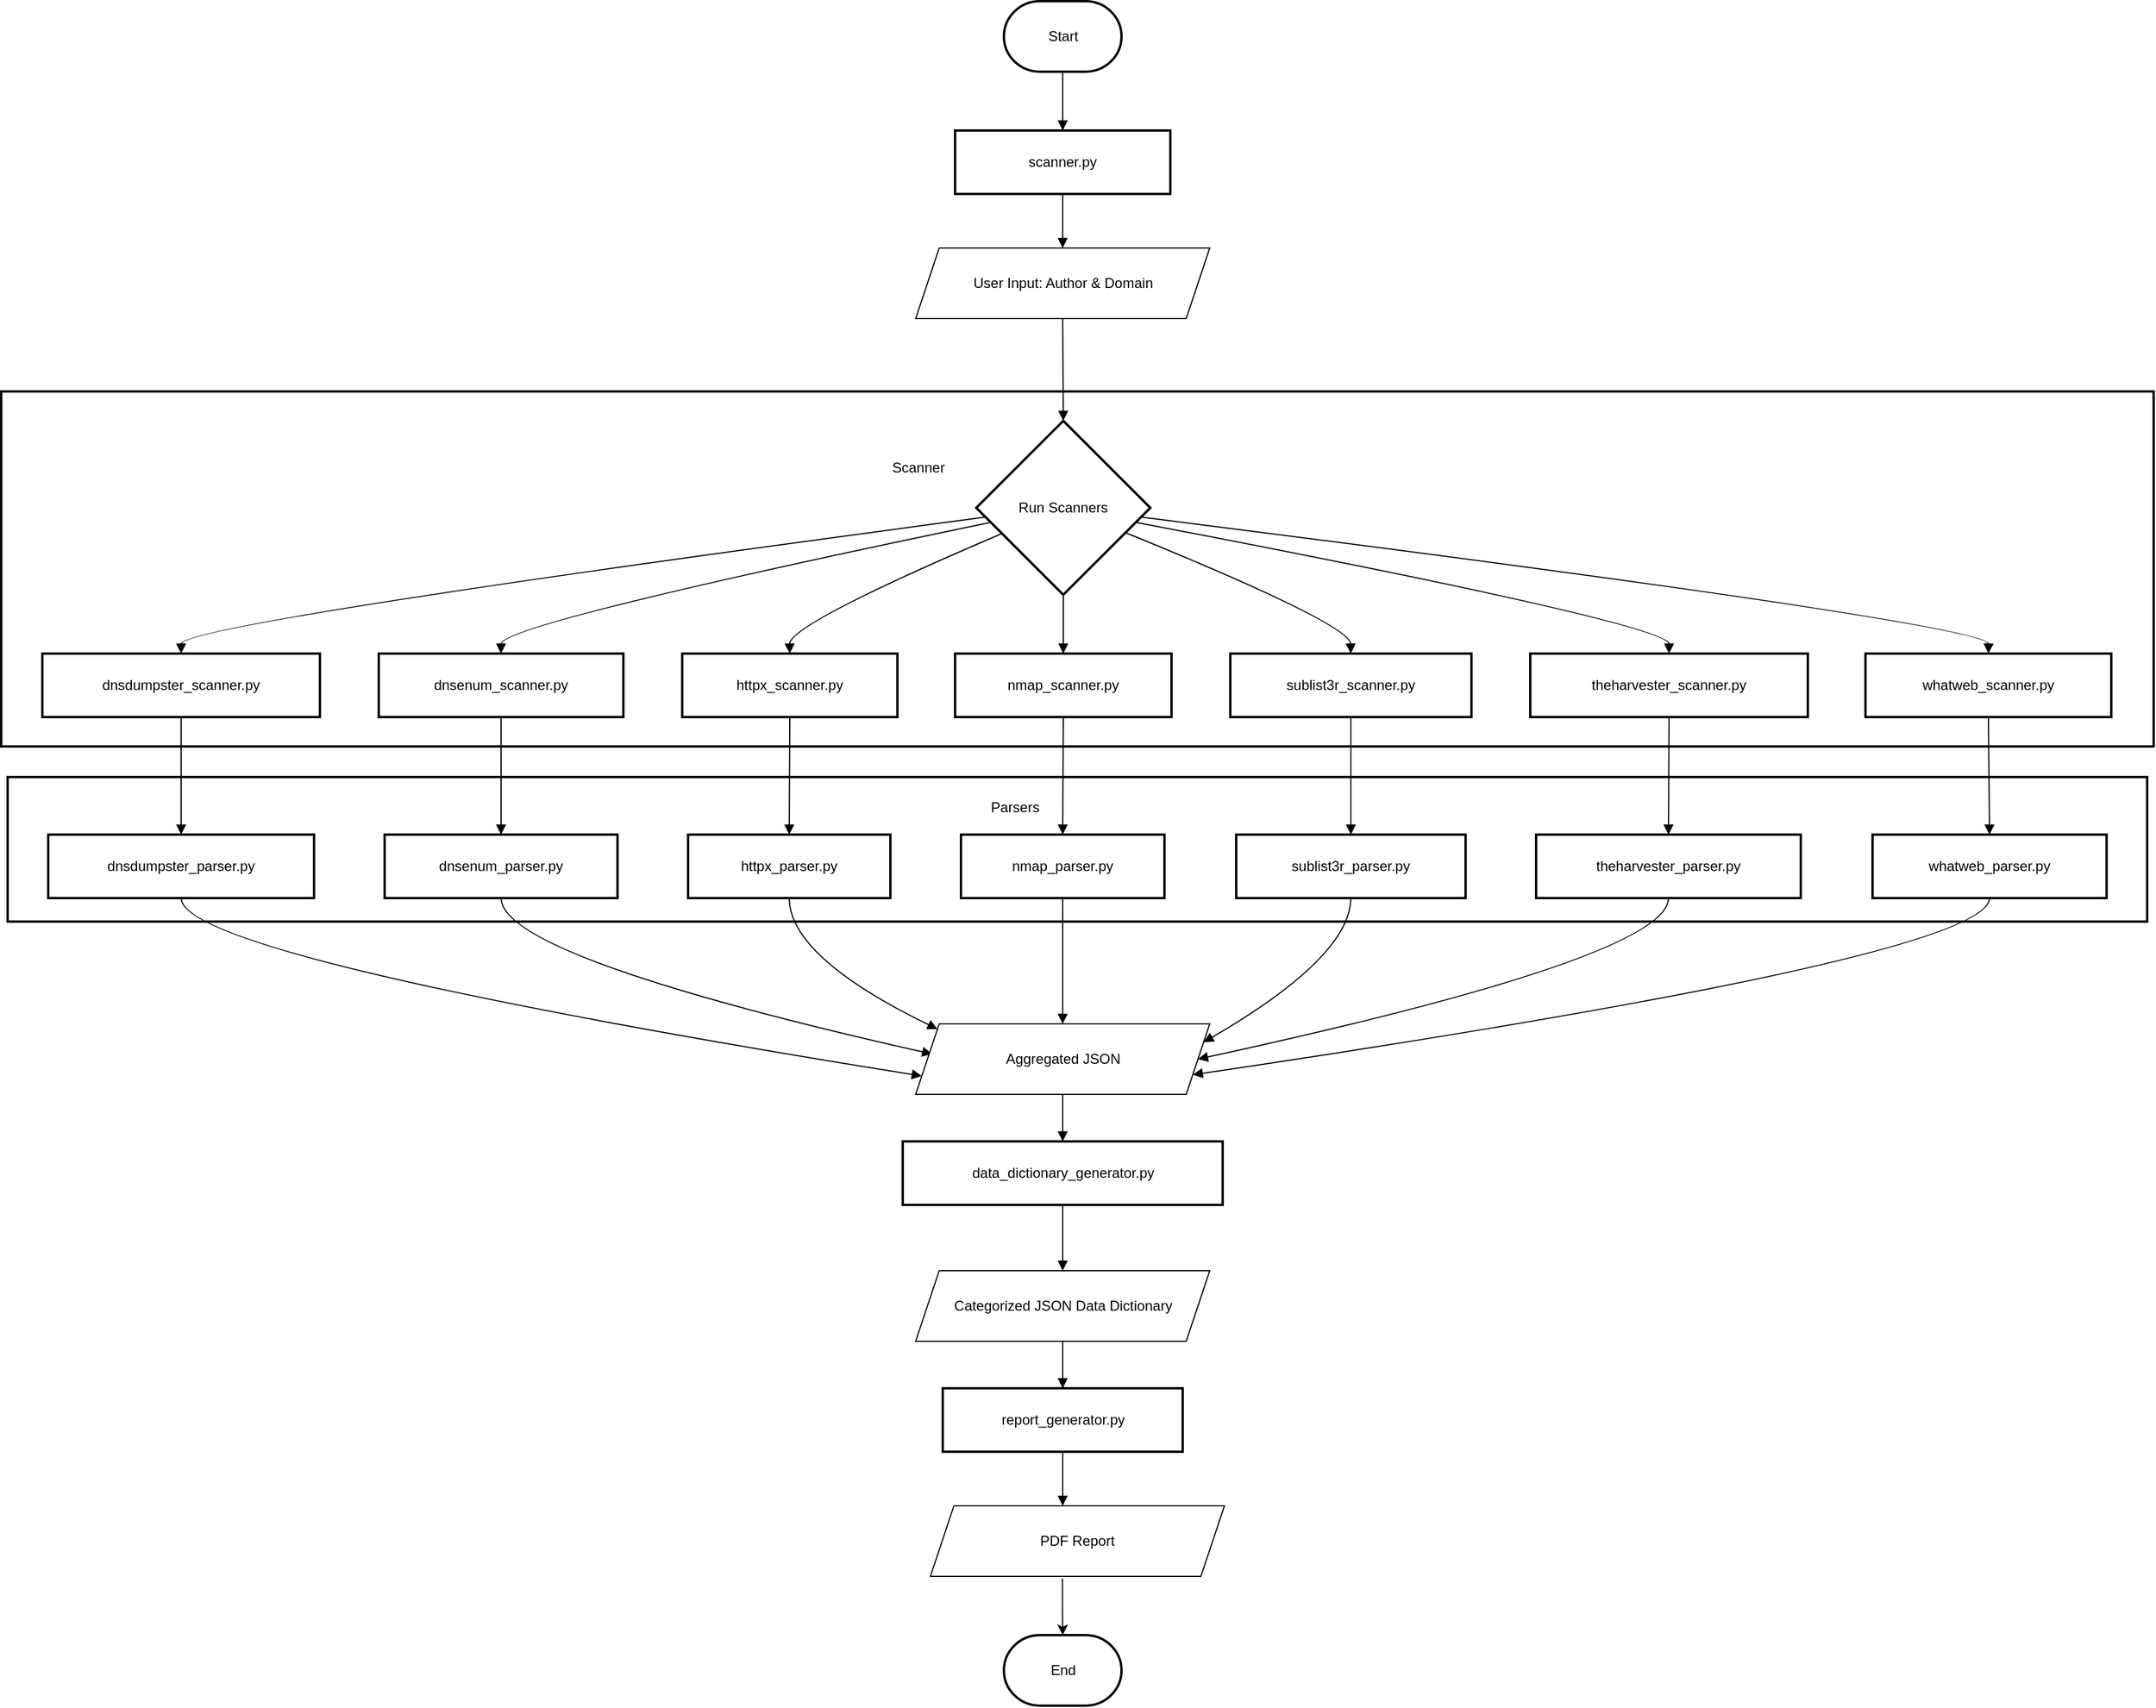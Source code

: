 <mxfile version="28.0.7">
  <diagram id="t-z3DLsfAzANx_S5g5vL" name="Page-1">
    <mxGraphModel dx="1852" dy="1374" grid="1" gridSize="10" guides="1" tooltips="1" connect="1" arrows="1" fold="1" page="1" pageScale="1" pageWidth="827" pageHeight="1169" math="0" shadow="0">
      <root>
        <mxCell id="0" />
        <mxCell id="1" parent="0" />
        <mxCell id="WkHqwPoS-FrLy3D76OQY-1" value="Parsers                                &#xa;                     &#xa;&#xa;&#xa;&#xa;" style="whiteSpace=wrap;strokeWidth=2;" vertex="1" parent="1">
          <mxGeometry x="25.5" y="1120" width="1819" height="123" as="geometry" />
        </mxCell>
        <mxCell id="WkHqwPoS-FrLy3D76OQY-2" value="Scanner                                                                                 &#xa;&#xa;&#xa;&#xa;&#xa;&#xa;&#xa;&#xa;&#xa;&#xa;&#xa;&#xa;" style="whiteSpace=wrap;strokeWidth=2;" vertex="1" parent="1">
          <mxGeometry x="20" y="792" width="1830" height="302" as="geometry" />
        </mxCell>
        <mxCell id="WkHqwPoS-FrLy3D76OQY-6" value="Run Scanners" style="rhombus;strokeWidth=2;whiteSpace=wrap;" vertex="1" parent="1">
          <mxGeometry x="849" y="817" width="148" height="148" as="geometry" />
        </mxCell>
        <mxCell id="WkHqwPoS-FrLy3D76OQY-7" value="dnsdumpster_scanner.py" style="whiteSpace=wrap;strokeWidth=2;" vertex="1" parent="1">
          <mxGeometry x="55" y="1015" width="236" height="54" as="geometry" />
        </mxCell>
        <mxCell id="WkHqwPoS-FrLy3D76OQY-8" value="dnsenum_scanner.py" style="whiteSpace=wrap;strokeWidth=2;" vertex="1" parent="1">
          <mxGeometry x="341" y="1015" width="208" height="54" as="geometry" />
        </mxCell>
        <mxCell id="WkHqwPoS-FrLy3D76OQY-9" value="httpx_scanner.py" style="whiteSpace=wrap;strokeWidth=2;" vertex="1" parent="1">
          <mxGeometry x="599" y="1015" width="183" height="54" as="geometry" />
        </mxCell>
        <mxCell id="WkHqwPoS-FrLy3D76OQY-10" value="nmap_scanner.py" style="whiteSpace=wrap;strokeWidth=2;" vertex="1" parent="1">
          <mxGeometry x="831" y="1015" width="184" height="54" as="geometry" />
        </mxCell>
        <mxCell id="WkHqwPoS-FrLy3D76OQY-11" value="sublist3r_scanner.py" style="whiteSpace=wrap;strokeWidth=2;" vertex="1" parent="1">
          <mxGeometry x="1065" y="1015" width="205" height="54" as="geometry" />
        </mxCell>
        <mxCell id="WkHqwPoS-FrLy3D76OQY-12" value="theharvester_scanner.py" style="whiteSpace=wrap;strokeWidth=2;" vertex="1" parent="1">
          <mxGeometry x="1320" y="1015" width="236" height="54" as="geometry" />
        </mxCell>
        <mxCell id="WkHqwPoS-FrLy3D76OQY-13" value="whatweb_scanner.py" style="whiteSpace=wrap;strokeWidth=2;" vertex="1" parent="1">
          <mxGeometry x="1605" y="1015" width="209" height="54" as="geometry" />
        </mxCell>
        <mxCell id="WkHqwPoS-FrLy3D76OQY-14" value="dnsdumpster_parser.py" style="whiteSpace=wrap;strokeWidth=2;" vertex="1" parent="1">
          <mxGeometry x="60" y="1169" width="226" height="54" as="geometry" />
        </mxCell>
        <mxCell id="WkHqwPoS-FrLy3D76OQY-15" value="dnsenum_parser.py" style="whiteSpace=wrap;strokeWidth=2;" vertex="1" parent="1">
          <mxGeometry x="346" y="1169" width="198" height="54" as="geometry" />
        </mxCell>
        <mxCell id="WkHqwPoS-FrLy3D76OQY-16" value="httpx_parser.py" style="whiteSpace=wrap;strokeWidth=2;" vertex="1" parent="1">
          <mxGeometry x="604" y="1169" width="172" height="54" as="geometry" />
        </mxCell>
        <mxCell id="WkHqwPoS-FrLy3D76OQY-17" value="nmap_parser.py" style="whiteSpace=wrap;strokeWidth=2;" vertex="1" parent="1">
          <mxGeometry x="836" y="1169" width="173" height="54" as="geometry" />
        </mxCell>
        <mxCell id="WkHqwPoS-FrLy3D76OQY-18" value="sublist3r_parser.py" style="whiteSpace=wrap;strokeWidth=2;" vertex="1" parent="1">
          <mxGeometry x="1070" y="1169" width="195" height="54" as="geometry" />
        </mxCell>
        <mxCell id="WkHqwPoS-FrLy3D76OQY-19" value="theharvester_parser.py" style="whiteSpace=wrap;strokeWidth=2;" vertex="1" parent="1">
          <mxGeometry x="1325" y="1169" width="225" height="54" as="geometry" />
        </mxCell>
        <mxCell id="WkHqwPoS-FrLy3D76OQY-20" value="whatweb_parser.py" style="whiteSpace=wrap;strokeWidth=2;" vertex="1" parent="1">
          <mxGeometry x="1611" y="1169" width="199" height="54" as="geometry" />
        </mxCell>
        <mxCell id="WkHqwPoS-FrLy3D76OQY-22" value="data_dictionary_generator.py" style="whiteSpace=wrap;strokeWidth=2;" vertex="1" parent="1">
          <mxGeometry x="786.5" y="1430" width="272" height="54" as="geometry" />
        </mxCell>
        <mxCell id="WkHqwPoS-FrLy3D76OQY-24" value="report_generator.py" style="whiteSpace=wrap;strokeWidth=2;" vertex="1" parent="1">
          <mxGeometry x="820.5" y="1640" width="204" height="54" as="geometry" />
        </mxCell>
        <mxCell id="WkHqwPoS-FrLy3D76OQY-27" value="" style="curved=1;startArrow=none;endArrow=block;exitX=0.5;exitY=1;entryX=0.5;entryY=0;rounded=0;exitDx=0;exitDy=0;exitPerimeter=0;entryDx=0;entryDy=0;" edge="1" parent="1" source="WkHqwPoS-FrLy3D76OQY-58" target="WkHqwPoS-FrLy3D76OQY-61">
          <mxGeometry relative="1" as="geometry">
            <Array as="points" />
            <mxPoint x="922.55" y="434" as="sourcePoint" />
            <mxPoint x="920" y="484" as="targetPoint" />
          </mxGeometry>
        </mxCell>
        <mxCell id="WkHqwPoS-FrLy3D76OQY-28" value="" style="curved=1;startArrow=none;endArrow=block;exitX=0.5;exitY=1;entryX=0.5;entryY=0;rounded=0;entryDx=0;entryDy=0;exitDx=0;exitDy=0;" edge="1" parent="1" source="WkHqwPoS-FrLy3D76OQY-61" target="WkHqwPoS-FrLy3D76OQY-56">
          <mxGeometry relative="1" as="geometry">
            <Array as="points" />
            <mxPoint x="920" y="614" as="sourcePoint" />
            <mxPoint x="923" y="664" as="targetPoint" />
          </mxGeometry>
        </mxCell>
        <mxCell id="WkHqwPoS-FrLy3D76OQY-29" value="" style="curved=1;startArrow=none;endArrow=block;exitX=0.5;exitY=1;entryX=0.5;entryY=0;rounded=0;exitDx=0;exitDy=0;" edge="1" parent="1" source="WkHqwPoS-FrLy3D76OQY-56" target="WkHqwPoS-FrLy3D76OQY-6">
          <mxGeometry relative="1" as="geometry">
            <Array as="points" />
            <mxPoint x="923" y="742.0" as="sourcePoint" />
          </mxGeometry>
        </mxCell>
        <mxCell id="WkHqwPoS-FrLy3D76OQY-30" value="" style="curved=1;startArrow=none;endArrow=block;exitX=0;exitY=0.56;entryX=0.5;entryY=0;rounded=0;" edge="1" parent="1" source="WkHqwPoS-FrLy3D76OQY-6" target="WkHqwPoS-FrLy3D76OQY-7">
          <mxGeometry relative="1" as="geometry">
            <Array as="points">
              <mxPoint x="173" y="990" />
            </Array>
          </mxGeometry>
        </mxCell>
        <mxCell id="WkHqwPoS-FrLy3D76OQY-31" value="" style="curved=1;startArrow=none;endArrow=block;exitX=0;exitY=0.6;entryX=0.5;entryY=0;rounded=0;" edge="1" parent="1" source="WkHqwPoS-FrLy3D76OQY-6" target="WkHqwPoS-FrLy3D76OQY-8">
          <mxGeometry relative="1" as="geometry">
            <Array as="points">
              <mxPoint x="445" y="990" />
            </Array>
          </mxGeometry>
        </mxCell>
        <mxCell id="WkHqwPoS-FrLy3D76OQY-32" value="" style="curved=1;startArrow=none;endArrow=block;exitX=0;exitY=0.71;entryX=0.5;entryY=0;rounded=0;" edge="1" parent="1" source="WkHqwPoS-FrLy3D76OQY-6" target="WkHqwPoS-FrLy3D76OQY-9">
          <mxGeometry relative="1" as="geometry">
            <Array as="points">
              <mxPoint x="690" y="990" />
            </Array>
          </mxGeometry>
        </mxCell>
        <mxCell id="WkHqwPoS-FrLy3D76OQY-33" value="" style="curved=1;startArrow=none;endArrow=block;exitX=0.5;exitY=1;entryX=0.5;entryY=0;rounded=0;" edge="1" parent="1" source="WkHqwPoS-FrLy3D76OQY-6" target="WkHqwPoS-FrLy3D76OQY-10">
          <mxGeometry relative="1" as="geometry">
            <Array as="points" />
          </mxGeometry>
        </mxCell>
        <mxCell id="WkHqwPoS-FrLy3D76OQY-34" value="" style="curved=1;startArrow=none;endArrow=block;exitX=1;exitY=0.7;entryX=0.5;entryY=0;rounded=0;" edge="1" parent="1" source="WkHqwPoS-FrLy3D76OQY-6" target="WkHqwPoS-FrLy3D76OQY-11">
          <mxGeometry relative="1" as="geometry">
            <Array as="points">
              <mxPoint x="1167" y="990" />
            </Array>
          </mxGeometry>
        </mxCell>
        <mxCell id="WkHqwPoS-FrLy3D76OQY-35" value="" style="curved=1;startArrow=none;endArrow=block;exitX=1;exitY=0.6;entryX=0.5;entryY=0;rounded=0;" edge="1" parent="1" source="WkHqwPoS-FrLy3D76OQY-6" target="WkHqwPoS-FrLy3D76OQY-12">
          <mxGeometry relative="1" as="geometry">
            <Array as="points">
              <mxPoint x="1438" y="990" />
            </Array>
          </mxGeometry>
        </mxCell>
        <mxCell id="WkHqwPoS-FrLy3D76OQY-36" value="" style="curved=1;startArrow=none;endArrow=block;exitX=1;exitY=0.56;entryX=0.5;entryY=0;rounded=0;" edge="1" parent="1" source="WkHqwPoS-FrLy3D76OQY-6" target="WkHqwPoS-FrLy3D76OQY-13">
          <mxGeometry relative="1" as="geometry">
            <Array as="points">
              <mxPoint x="1710" y="990" />
            </Array>
          </mxGeometry>
        </mxCell>
        <mxCell id="WkHqwPoS-FrLy3D76OQY-37" value="" style="curved=1;startArrow=none;endArrow=block;exitX=0.5;exitY=1;entryX=0.5;entryY=0;rounded=0;" edge="1" parent="1" source="WkHqwPoS-FrLy3D76OQY-7" target="WkHqwPoS-FrLy3D76OQY-14">
          <mxGeometry relative="1" as="geometry">
            <Array as="points" />
          </mxGeometry>
        </mxCell>
        <mxCell id="WkHqwPoS-FrLy3D76OQY-38" value="" style="curved=1;startArrow=none;endArrow=block;exitX=0.5;exitY=1;entryX=0.5;entryY=0;rounded=0;" edge="1" parent="1" source="WkHqwPoS-FrLy3D76OQY-8" target="WkHqwPoS-FrLy3D76OQY-15">
          <mxGeometry relative="1" as="geometry">
            <Array as="points" />
          </mxGeometry>
        </mxCell>
        <mxCell id="WkHqwPoS-FrLy3D76OQY-39" value="" style="curved=1;startArrow=none;endArrow=block;exitX=0.5;exitY=1;entryX=0.5;entryY=0;rounded=0;" edge="1" parent="1" source="WkHqwPoS-FrLy3D76OQY-9" target="WkHqwPoS-FrLy3D76OQY-16">
          <mxGeometry relative="1" as="geometry">
            <Array as="points" />
          </mxGeometry>
        </mxCell>
        <mxCell id="WkHqwPoS-FrLy3D76OQY-40" value="" style="curved=1;startArrow=none;endArrow=block;exitX=0.5;exitY=1;entryX=0.5;entryY=0;rounded=0;" edge="1" parent="1" source="WkHqwPoS-FrLy3D76OQY-10" target="WkHqwPoS-FrLy3D76OQY-17">
          <mxGeometry relative="1" as="geometry">
            <Array as="points" />
          </mxGeometry>
        </mxCell>
        <mxCell id="WkHqwPoS-FrLy3D76OQY-41" value="" style="curved=1;startArrow=none;endArrow=block;exitX=0.5;exitY=1;entryX=0.5;entryY=0;rounded=0;" edge="1" parent="1" source="WkHqwPoS-FrLy3D76OQY-11" target="WkHqwPoS-FrLy3D76OQY-18">
          <mxGeometry relative="1" as="geometry">
            <Array as="points" />
          </mxGeometry>
        </mxCell>
        <mxCell id="WkHqwPoS-FrLy3D76OQY-42" value="" style="curved=1;startArrow=none;endArrow=block;exitX=0.5;exitY=1;entryX=0.5;entryY=0;rounded=0;" edge="1" parent="1" source="WkHqwPoS-FrLy3D76OQY-12" target="WkHqwPoS-FrLy3D76OQY-19">
          <mxGeometry relative="1" as="geometry">
            <Array as="points" />
          </mxGeometry>
        </mxCell>
        <mxCell id="WkHqwPoS-FrLy3D76OQY-43" value="" style="curved=1;startArrow=none;endArrow=block;exitX=0.5;exitY=1;entryX=0.5;entryY=0;rounded=0;" edge="1" parent="1" source="WkHqwPoS-FrLy3D76OQY-13" target="WkHqwPoS-FrLy3D76OQY-20">
          <mxGeometry relative="1" as="geometry">
            <Array as="points" />
          </mxGeometry>
        </mxCell>
        <mxCell id="WkHqwPoS-FrLy3D76OQY-44" value="" style="curved=1;startArrow=none;endArrow=block;exitX=0.5;exitY=1;entryX=0;entryY=0.75;rounded=0;entryDx=0;entryDy=0;" edge="1" parent="1" source="WkHqwPoS-FrLy3D76OQY-14" target="WkHqwPoS-FrLy3D76OQY-62">
          <mxGeometry relative="1" as="geometry">
            <Array as="points">
              <mxPoint x="173" y="1273" />
            </Array>
            <mxPoint x="847.138" y="1373.862" as="targetPoint" />
          </mxGeometry>
        </mxCell>
        <mxCell id="WkHqwPoS-FrLy3D76OQY-45" value="" style="curved=1;startArrow=none;endArrow=block;exitX=0.5;exitY=1;entryX=0.056;entryY=0.428;rounded=0;entryDx=0;entryDy=0;entryPerimeter=0;" edge="1" parent="1" source="WkHqwPoS-FrLy3D76OQY-15" target="WkHqwPoS-FrLy3D76OQY-62">
          <mxGeometry relative="1" as="geometry">
            <Array as="points">
              <mxPoint x="445" y="1273" />
            </Array>
            <mxPoint x="852.032" y="1368.968" as="targetPoint" />
          </mxGeometry>
        </mxCell>
        <mxCell id="WkHqwPoS-FrLy3D76OQY-46" value="" style="curved=1;startArrow=none;endArrow=block;exitX=0.5;exitY=1;entryX=0;entryY=0;rounded=0;entryDx=0;entryDy=0;" edge="1" parent="1" source="WkHqwPoS-FrLy3D76OQY-16" target="WkHqwPoS-FrLy3D76OQY-62">
          <mxGeometry relative="1" as="geometry">
            <Array as="points">
              <mxPoint x="690" y="1273" />
            </Array>
            <mxPoint x="863.541" y="1357.459" as="targetPoint" />
          </mxGeometry>
        </mxCell>
        <mxCell id="WkHqwPoS-FrLy3D76OQY-47" value="" style="curved=1;startArrow=none;endArrow=block;exitX=0.5;exitY=1;entryX=0.5;entryY=0;rounded=0;entryDx=0;entryDy=0;" edge="1" parent="1" source="WkHqwPoS-FrLy3D76OQY-17" target="WkHqwPoS-FrLy3D76OQY-62">
          <mxGeometry relative="1" as="geometry">
            <Array as="points" />
            <mxPoint x="923.0" y="1298" as="targetPoint" />
          </mxGeometry>
        </mxCell>
        <mxCell id="WkHqwPoS-FrLy3D76OQY-48" value="" style="curved=1;startArrow=none;endArrow=block;exitX=0.5;exitY=1;entryX=1;entryY=0.25;rounded=0;entryDx=0;entryDy=0;" edge="1" parent="1" source="WkHqwPoS-FrLy3D76OQY-18" target="WkHqwPoS-FrLy3D76OQY-62">
          <mxGeometry relative="1" as="geometry">
            <Array as="points">
              <mxPoint x="1167" y="1273" />
            </Array>
            <mxPoint x="983.274" y="1358.274" as="targetPoint" />
          </mxGeometry>
        </mxCell>
        <mxCell id="WkHqwPoS-FrLy3D76OQY-49" value="" style="curved=1;startArrow=none;endArrow=block;exitX=0.5;exitY=1;entryX=1;entryY=0.5;rounded=0;entryDx=0;entryDy=0;" edge="1" parent="1" source="WkHqwPoS-FrLy3D76OQY-19" target="WkHqwPoS-FrLy3D76OQY-62">
          <mxGeometry relative="1" as="geometry">
            <Array as="points">
              <mxPoint x="1438" y="1273" />
            </Array>
            <mxPoint x="995.131" y="1370.131" as="targetPoint" />
          </mxGeometry>
        </mxCell>
        <mxCell id="WkHqwPoS-FrLy3D76OQY-50" value="" style="curved=1;startArrow=none;endArrow=block;exitX=0.5;exitY=1;entryX=1;entryY=0.75;rounded=0;entryDx=0;entryDy=0;" edge="1" parent="1" source="WkHqwPoS-FrLy3D76OQY-20" target="WkHqwPoS-FrLy3D76OQY-62">
          <mxGeometry relative="1" as="geometry">
            <Array as="points">
              <mxPoint x="1710" y="1273" />
            </Array>
            <mxPoint x="1000.193" y="1375.193" as="targetPoint" />
          </mxGeometry>
        </mxCell>
        <mxCell id="WkHqwPoS-FrLy3D76OQY-51" value="" style="curved=1;startArrow=none;endArrow=block;exitX=0.5;exitY=1;entryX=0.5;entryY=0;rounded=0;exitDx=0;exitDy=0;" edge="1" parent="1" source="WkHqwPoS-FrLy3D76OQY-62" target="WkHqwPoS-FrLy3D76OQY-22">
          <mxGeometry relative="1" as="geometry">
            <Array as="points" />
            <mxPoint x="923.0" y="1474" as="sourcePoint" />
          </mxGeometry>
        </mxCell>
        <mxCell id="WkHqwPoS-FrLy3D76OQY-52" value="" style="curved=1;startArrow=none;endArrow=block;exitX=0.5;exitY=1;entryX=0.5;entryY=0;rounded=0;entryDx=0;entryDy=0;" edge="1" parent="1" source="WkHqwPoS-FrLy3D76OQY-22" target="WkHqwPoS-FrLy3D76OQY-63">
          <mxGeometry relative="1" as="geometry">
            <Array as="points" />
            <mxPoint x="922.5" y="1520" as="targetPoint" />
          </mxGeometry>
        </mxCell>
        <mxCell id="WkHqwPoS-FrLy3D76OQY-53" value="" style="curved=1;startArrow=none;endArrow=block;exitX=0.5;exitY=1;entryX=0.5;entryY=0;rounded=0;exitDx=0;exitDy=0;" edge="1" parent="1" source="WkHqwPoS-FrLy3D76OQY-63" target="WkHqwPoS-FrLy3D76OQY-24">
          <mxGeometry relative="1" as="geometry">
            <Array as="points" />
            <mxPoint x="922.5" y="1598" as="sourcePoint" />
          </mxGeometry>
        </mxCell>
        <mxCell id="WkHqwPoS-FrLy3D76OQY-54" value="" style="curved=1;startArrow=none;endArrow=block;exitX=0.5;exitY=1;entryX=0.5;entryY=0;rounded=0;" edge="1" parent="1" source="WkHqwPoS-FrLy3D76OQY-24">
          <mxGeometry relative="1" as="geometry">
            <Array as="points" />
            <mxPoint x="922.5" y="1740" as="targetPoint" />
          </mxGeometry>
        </mxCell>
        <mxCell id="WkHqwPoS-FrLy3D76OQY-56" value="User Input: Author &amp;amp; Domain" style="shape=parallelogram;perimeter=parallelogramPerimeter;whiteSpace=wrap;html=1;fixedSize=1;" vertex="1" parent="1">
          <mxGeometry x="797.5" y="670" width="250" height="60" as="geometry" />
        </mxCell>
        <mxCell id="WkHqwPoS-FrLy3D76OQY-58" value="Start" style="strokeWidth=2;html=1;shape=mxgraph.flowchart.terminator;whiteSpace=wrap;" vertex="1" parent="1">
          <mxGeometry x="872.5" y="460" width="100" height="60" as="geometry" />
        </mxCell>
        <mxCell id="WkHqwPoS-FrLy3D76OQY-59" value="End" style="strokeWidth=2;html=1;shape=mxgraph.flowchart.terminator;whiteSpace=wrap;" vertex="1" parent="1">
          <mxGeometry x="872.5" y="1850" width="100" height="60" as="geometry" />
        </mxCell>
        <mxCell id="WkHqwPoS-FrLy3D76OQY-60" style="edgeStyle=orthogonalEdgeStyle;rounded=0;orthogonalLoop=1;jettySize=auto;html=1;exitX=0.449;exitY=1.031;exitDx=0;exitDy=0;entryX=0.5;entryY=0;entryDx=0;entryDy=0;entryPerimeter=0;exitPerimeter=0;" edge="1" parent="1" source="WkHqwPoS-FrLy3D76OQY-64" target="WkHqwPoS-FrLy3D76OQY-59">
          <mxGeometry relative="1" as="geometry">
            <mxPoint x="922.5" y="1794" as="sourcePoint" />
          </mxGeometry>
        </mxCell>
        <mxCell id="WkHqwPoS-FrLy3D76OQY-61" value="scanner.py" style="whiteSpace=wrap;strokeWidth=2;" vertex="1" parent="1">
          <mxGeometry x="831" y="570" width="183" height="54" as="geometry" />
        </mxCell>
        <mxCell id="WkHqwPoS-FrLy3D76OQY-62" value="Aggregated JSON" style="shape=parallelogram;perimeter=parallelogramPerimeter;whiteSpace=wrap;html=1;fixedSize=1;" vertex="1" parent="1">
          <mxGeometry x="797.5" y="1330" width="250" height="60" as="geometry" />
        </mxCell>
        <mxCell id="WkHqwPoS-FrLy3D76OQY-63" value="Categorized JSON Data Dictionary" style="shape=parallelogram;perimeter=parallelogramPerimeter;whiteSpace=wrap;html=1;fixedSize=1;" vertex="1" parent="1">
          <mxGeometry x="797.5" y="1540" width="250" height="60" as="geometry" />
        </mxCell>
        <mxCell id="WkHqwPoS-FrLy3D76OQY-64" value="PDF Report" style="shape=parallelogram;perimeter=parallelogramPerimeter;whiteSpace=wrap;html=1;fixedSize=1;" vertex="1" parent="1">
          <mxGeometry x="810" y="1740" width="250" height="60" as="geometry" />
        </mxCell>
      </root>
    </mxGraphModel>
  </diagram>
</mxfile>
